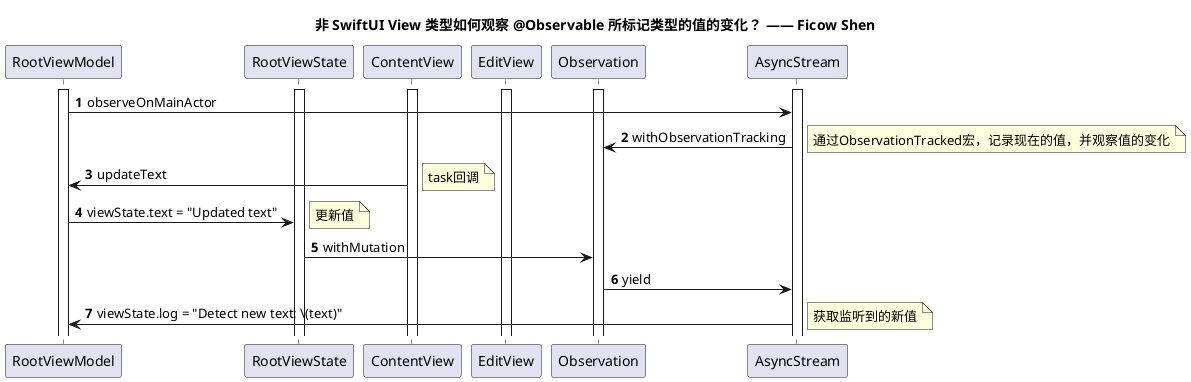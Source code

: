 @startuml

title 非 SwiftUI View 类型如何观察 @Observable 所标记类型的值的变化？ —— Ficow Shen

autonumber

participant RootViewModel as vm
participant RootViewState as vs
participant ContentView as view
participant EditView as edit
participant Observation as obsv
participant AsyncStream as stream

activate vm
activate vs
activate view
activate edit
activate obsv
activate stream


vm -> stream: observeOnMainActor
stream -> obsv: withObservationTracking
note right: 通过ObservationTracked宏，记录现在的值，并观察值的变化
view -> vm: updateText
note right: task回调
vm -> vs: viewState.text = "Updated text"
note right: 更新值

vs -> obsv: withMutation
obsv -> stream: yield
stream -> vm: viewState.log = "Detect new text: \(text)"
note right: 获取监听到的新值


@enduml